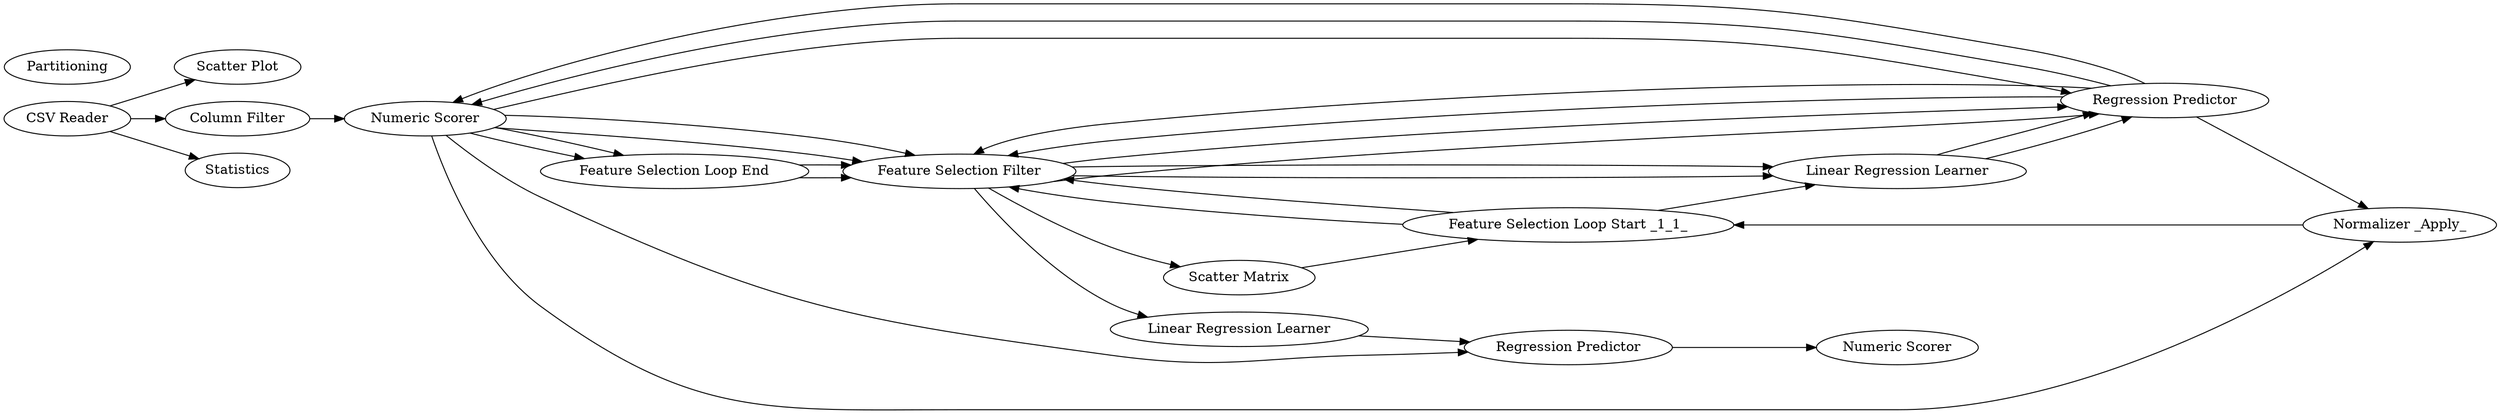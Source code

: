 digraph {
	1 [label="CSV Reader"]
	4 [label="Linear Regression Learner"]
	3 [label="Linear Correlation"]
	4 [label="Scatter Matrix"]
	5 [label="Scatter Plot"]
	2 [label="Feature Selection Loop End"]
	3 [label="Feature Selection Filter"]
	6 [label=Partitioning]
	8 [label="Feature Selection Loop Start _1_1_"]
	9 [label="Linear Regression Learner"]
	10 [label="Regression Predictor"]
	11 [label="Numeric Scorer"]
	7 [label="Column Filter"]
	8 [label="Regression Predictor"]
	9 [label="Numeric Scorer"]
	10 [label=Normalizer]
	11 [label=Partitioning]
	12 [label="Normalizer _Apply_"]
	13 [label="Regression Predictor"]
	2 [label="Feature Selection Loop End"]
	3 [label="Feature Selection Filter"]
	6 [label=Partitioning]
	8 [label="Feature Selection Loop Start _1_1_"]
	9 [label="Linear Regression Learner"]
	10 [label="Regression Predictor"]
	11 [label="Numeric Scorer"]
	15 [label="Numeric Scorer"]
	16 [label="Linear Regression Learner"]
	17 [label=Statistics]
	2 -> 3
	3 -> 10
	3 -> 9
	8 -> 3
	9 -> 10
	10 -> 11
	11 -> 2
	2 -> 3
	3 -> 10
	3 -> 9
	8 -> 3
	9 -> 10
	10 -> 11
	11 -> 2
	1 -> 5
	1 -> 7
	1 -> 17
	4 -> 8
	3 -> 4
	7 -> 11
	8 -> 9
	10 -> 12
	10 -> 3
	10 -> 3
	11 -> 10
	11 -> 3
	11 -> 3
	11 -> 13
	11 -> 12
	12 -> 8
	13 -> 15
	3 -> 16
	16 -> 13
	rankdir=LR
}
